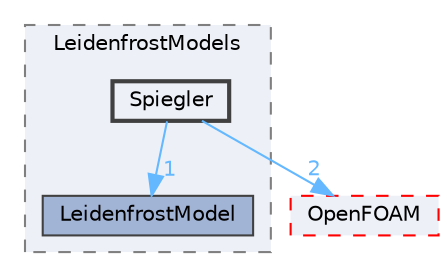 digraph "src/phaseSystemModels/reactingEuler/multiphaseSystem/derivedFvPatchFields/wallBoilingSubModels/LeidenfrostModels/Spiegler"
{
 // LATEX_PDF_SIZE
  bgcolor="transparent";
  edge [fontname=Helvetica,fontsize=10,labelfontname=Helvetica,labelfontsize=10];
  node [fontname=Helvetica,fontsize=10,shape=box,height=0.2,width=0.4];
  compound=true
  subgraph clusterdir_c245eb60cd101b8b28dd82edae500ab6 {
    graph [ bgcolor="#edf0f7", pencolor="grey50", label="LeidenfrostModels", fontname=Helvetica,fontsize=10 style="filled,dashed", URL="dir_c245eb60cd101b8b28dd82edae500ab6.html",tooltip=""]
  dir_6547c36e7b1d18459817e79f589b6f06 [label="LeidenfrostModel", fillcolor="#a2b4d6", color="grey25", style="filled", URL="dir_6547c36e7b1d18459817e79f589b6f06.html",tooltip=""];
  dir_4fa269742152e428f863954e0a732842 [label="Spiegler", fillcolor="#edf0f7", color="grey25", style="filled,bold", URL="dir_4fa269742152e428f863954e0a732842.html",tooltip=""];
  }
  dir_c5473ff19b20e6ec4dfe5c310b3778a8 [label="OpenFOAM", fillcolor="#edf0f7", color="red", style="filled,dashed", URL="dir_c5473ff19b20e6ec4dfe5c310b3778a8.html",tooltip=""];
  dir_4fa269742152e428f863954e0a732842->dir_6547c36e7b1d18459817e79f589b6f06 [headlabel="1", labeldistance=1.5 headhref="dir_003711_002134.html" href="dir_003711_002134.html" color="steelblue1" fontcolor="steelblue1"];
  dir_4fa269742152e428f863954e0a732842->dir_c5473ff19b20e6ec4dfe5c310b3778a8 [headlabel="2", labeldistance=1.5 headhref="dir_003711_002695.html" href="dir_003711_002695.html" color="steelblue1" fontcolor="steelblue1"];
}
